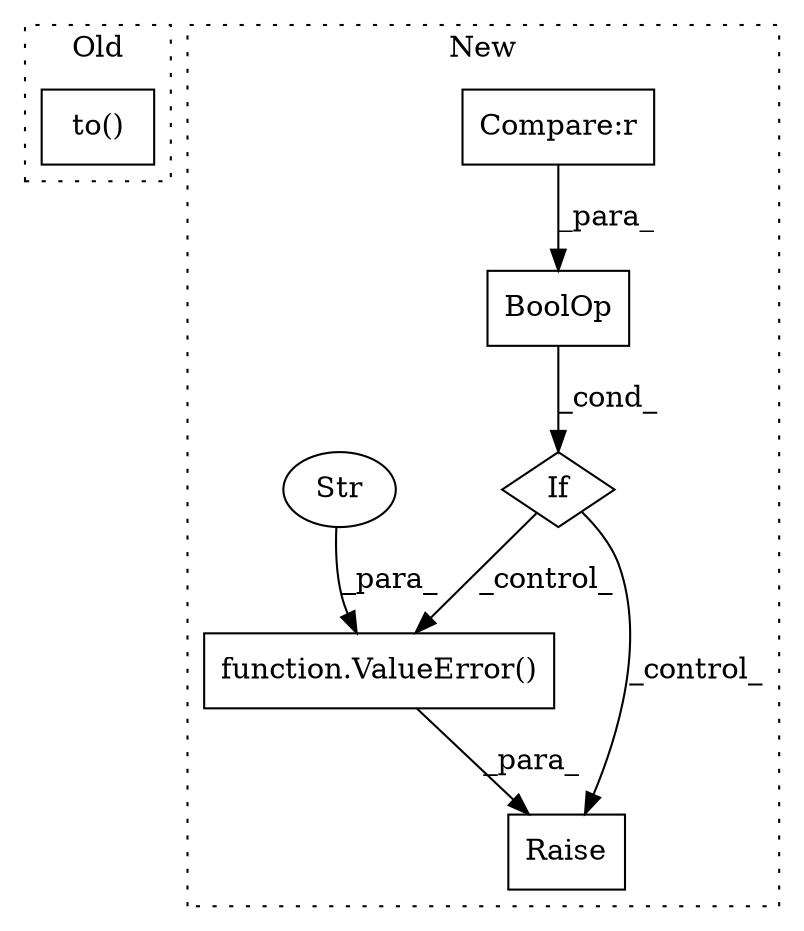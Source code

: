 digraph G {
subgraph cluster0 {
1 [label="to()" a="75" s="5278,5314" l="25,1" shape="box"];
label = "Old";
style="dotted";
}
subgraph cluster1 {
2 [label="function.ValueError()" a="75" s="5013,5096" l="11,1" shape="box"];
3 [label="If" a="96" s="4963" l="3" shape="diamond"];
4 [label="Raise" a="91" s="5007" l="6" shape="box"];
5 [label="Compare:r" a="40" s="4966" l="11" shape="box"];
6 [label="Str" a="66" s="5024" l="72" shape="ellipse"];
7 [label="BoolOp" a="72" s="4966" l="27" shape="box"];
label = "New";
style="dotted";
}
2 -> 4 [label="_para_"];
3 -> 4 [label="_control_"];
3 -> 2 [label="_control_"];
5 -> 7 [label="_para_"];
6 -> 2 [label="_para_"];
7 -> 3 [label="_cond_"];
}